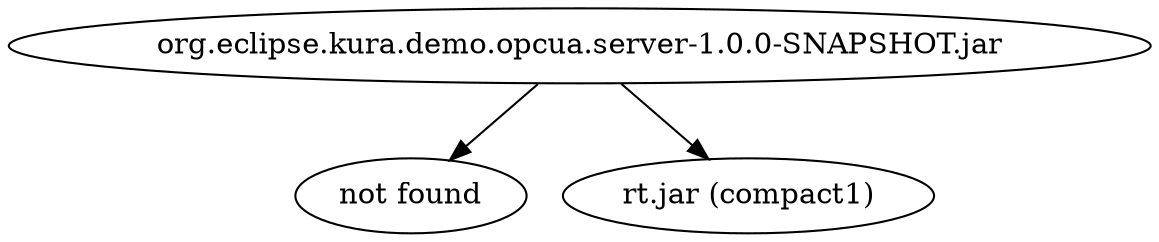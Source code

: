 digraph "summary" {
  "org.eclipse.kura.demo.opcua.server-1.0.0-SNAPSHOT.jar" -> "not found";
  "org.eclipse.kura.demo.opcua.server-1.0.0-SNAPSHOT.jar" -> "rt.jar (compact1)";
}
